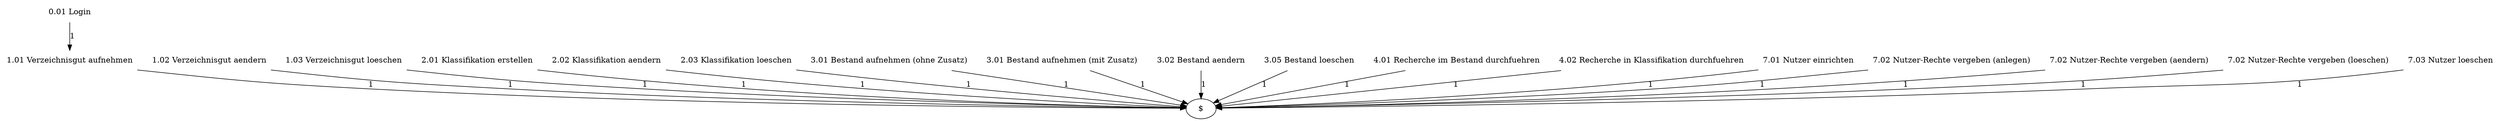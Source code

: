 digraph G {"0.01 Login" [label="0.01 Login",shape=none];"1.01 Verzeichnisgut aufnehmen" [label="1.01 Verzeichnisgut aufnehmen",shape=none];"1.02 Verzeichnisgut aendern" [label="1.02 Verzeichnisgut aendern",shape=none];"1.03 Verzeichnisgut loeschen" [label="1.03 Verzeichnisgut loeschen",shape=none];"2.01 Klassifikation erstellen" [label="2.01 Klassifikation erstellen",shape=none];"2.02 Klassifikation aendern" [label="2.02 Klassifikation aendern",shape=none];"2.03 Klassifikation loeschen" [label="2.03 Klassifikation loeschen",shape=none];"3.01 Bestand aufnehmen (ohne Zusatz)" [label="3.01 Bestand aufnehmen (ohne Zusatz)",shape=none];"3.01 Bestand aufnehmen (mit Zusatz)" [label="3.01 Bestand aufnehmen (mit Zusatz)",shape=none];"3.02 Bestand aendern" [label="3.02 Bestand aendern",shape=none];"3.05 Bestand loeschen" [label="3.05 Bestand loeschen",shape=none];"4.01 Recherche im Bestand durchfuehren" [label="4.01 Recherche im Bestand durchfuehren",shape=none];"4.02 Recherche in Klassifikation durchfuehren" [label="4.02 Recherche in Klassifikation durchfuehren",shape=none];"7.01 Nutzer einrichten" [label="7.01 Nutzer einrichten",shape=none];"7.02 Nutzer-Rechte vergeben (anlegen)" [label="7.02 Nutzer-Rechte vergeben (anlegen)",shape=none];"7.02 Nutzer-Rechte vergeben (aendern)" [label="7.02 Nutzer-Rechte vergeben (aendern)",shape=none];"7.02 Nutzer-Rechte vergeben (loeschen)" [label="7.02 Nutzer-Rechte vergeben (loeschen)",shape=none];"7.03 Nutzer loeschen" [label="7.03 Nutzer loeschen",shape=none];"0.01 Login"->"1.01 Verzeichnisgut aufnehmen" [style=solid,label="1"];"1.01 Verzeichnisgut aufnehmen"->"$" [style=solid,label="1"];"1.02 Verzeichnisgut aendern"->"$" [style=solid,label="1"];"1.03 Verzeichnisgut loeschen"->"$" [style=solid,label="1"];"2.01 Klassifikation erstellen"->"$" [style=solid,label="1"];"2.02 Klassifikation aendern"->"$" [style=solid,label="1"];"2.03 Klassifikation loeschen"->"$" [style=solid,label="1"];"3.01 Bestand aufnehmen (ohne Zusatz)"->"$" [style=solid,label="1"];"3.01 Bestand aufnehmen (mit Zusatz)"->"$" [style=solid,label="1"];"3.02 Bestand aendern"->"$" [style=solid,label="1"];"3.05 Bestand loeschen"->"$" [style=solid,label="1"];"4.01 Recherche im Bestand durchfuehren"->"$" [style=solid,label="1"];"4.02 Recherche in Klassifikation durchfuehren"->"$" [style=solid,label="1"];"7.01 Nutzer einrichten"->"$" [style=solid,label="1"];"7.02 Nutzer-Rechte vergeben (anlegen)"->"$" [style=solid,label="1"];"7.02 Nutzer-Rechte vergeben (aendern)"->"$" [style=solid,label="1"];"7.02 Nutzer-Rechte vergeben (loeschen)"->"$" [style=solid,label="1"];"7.03 Nutzer loeschen"->"$" [style=solid,label="1"];}